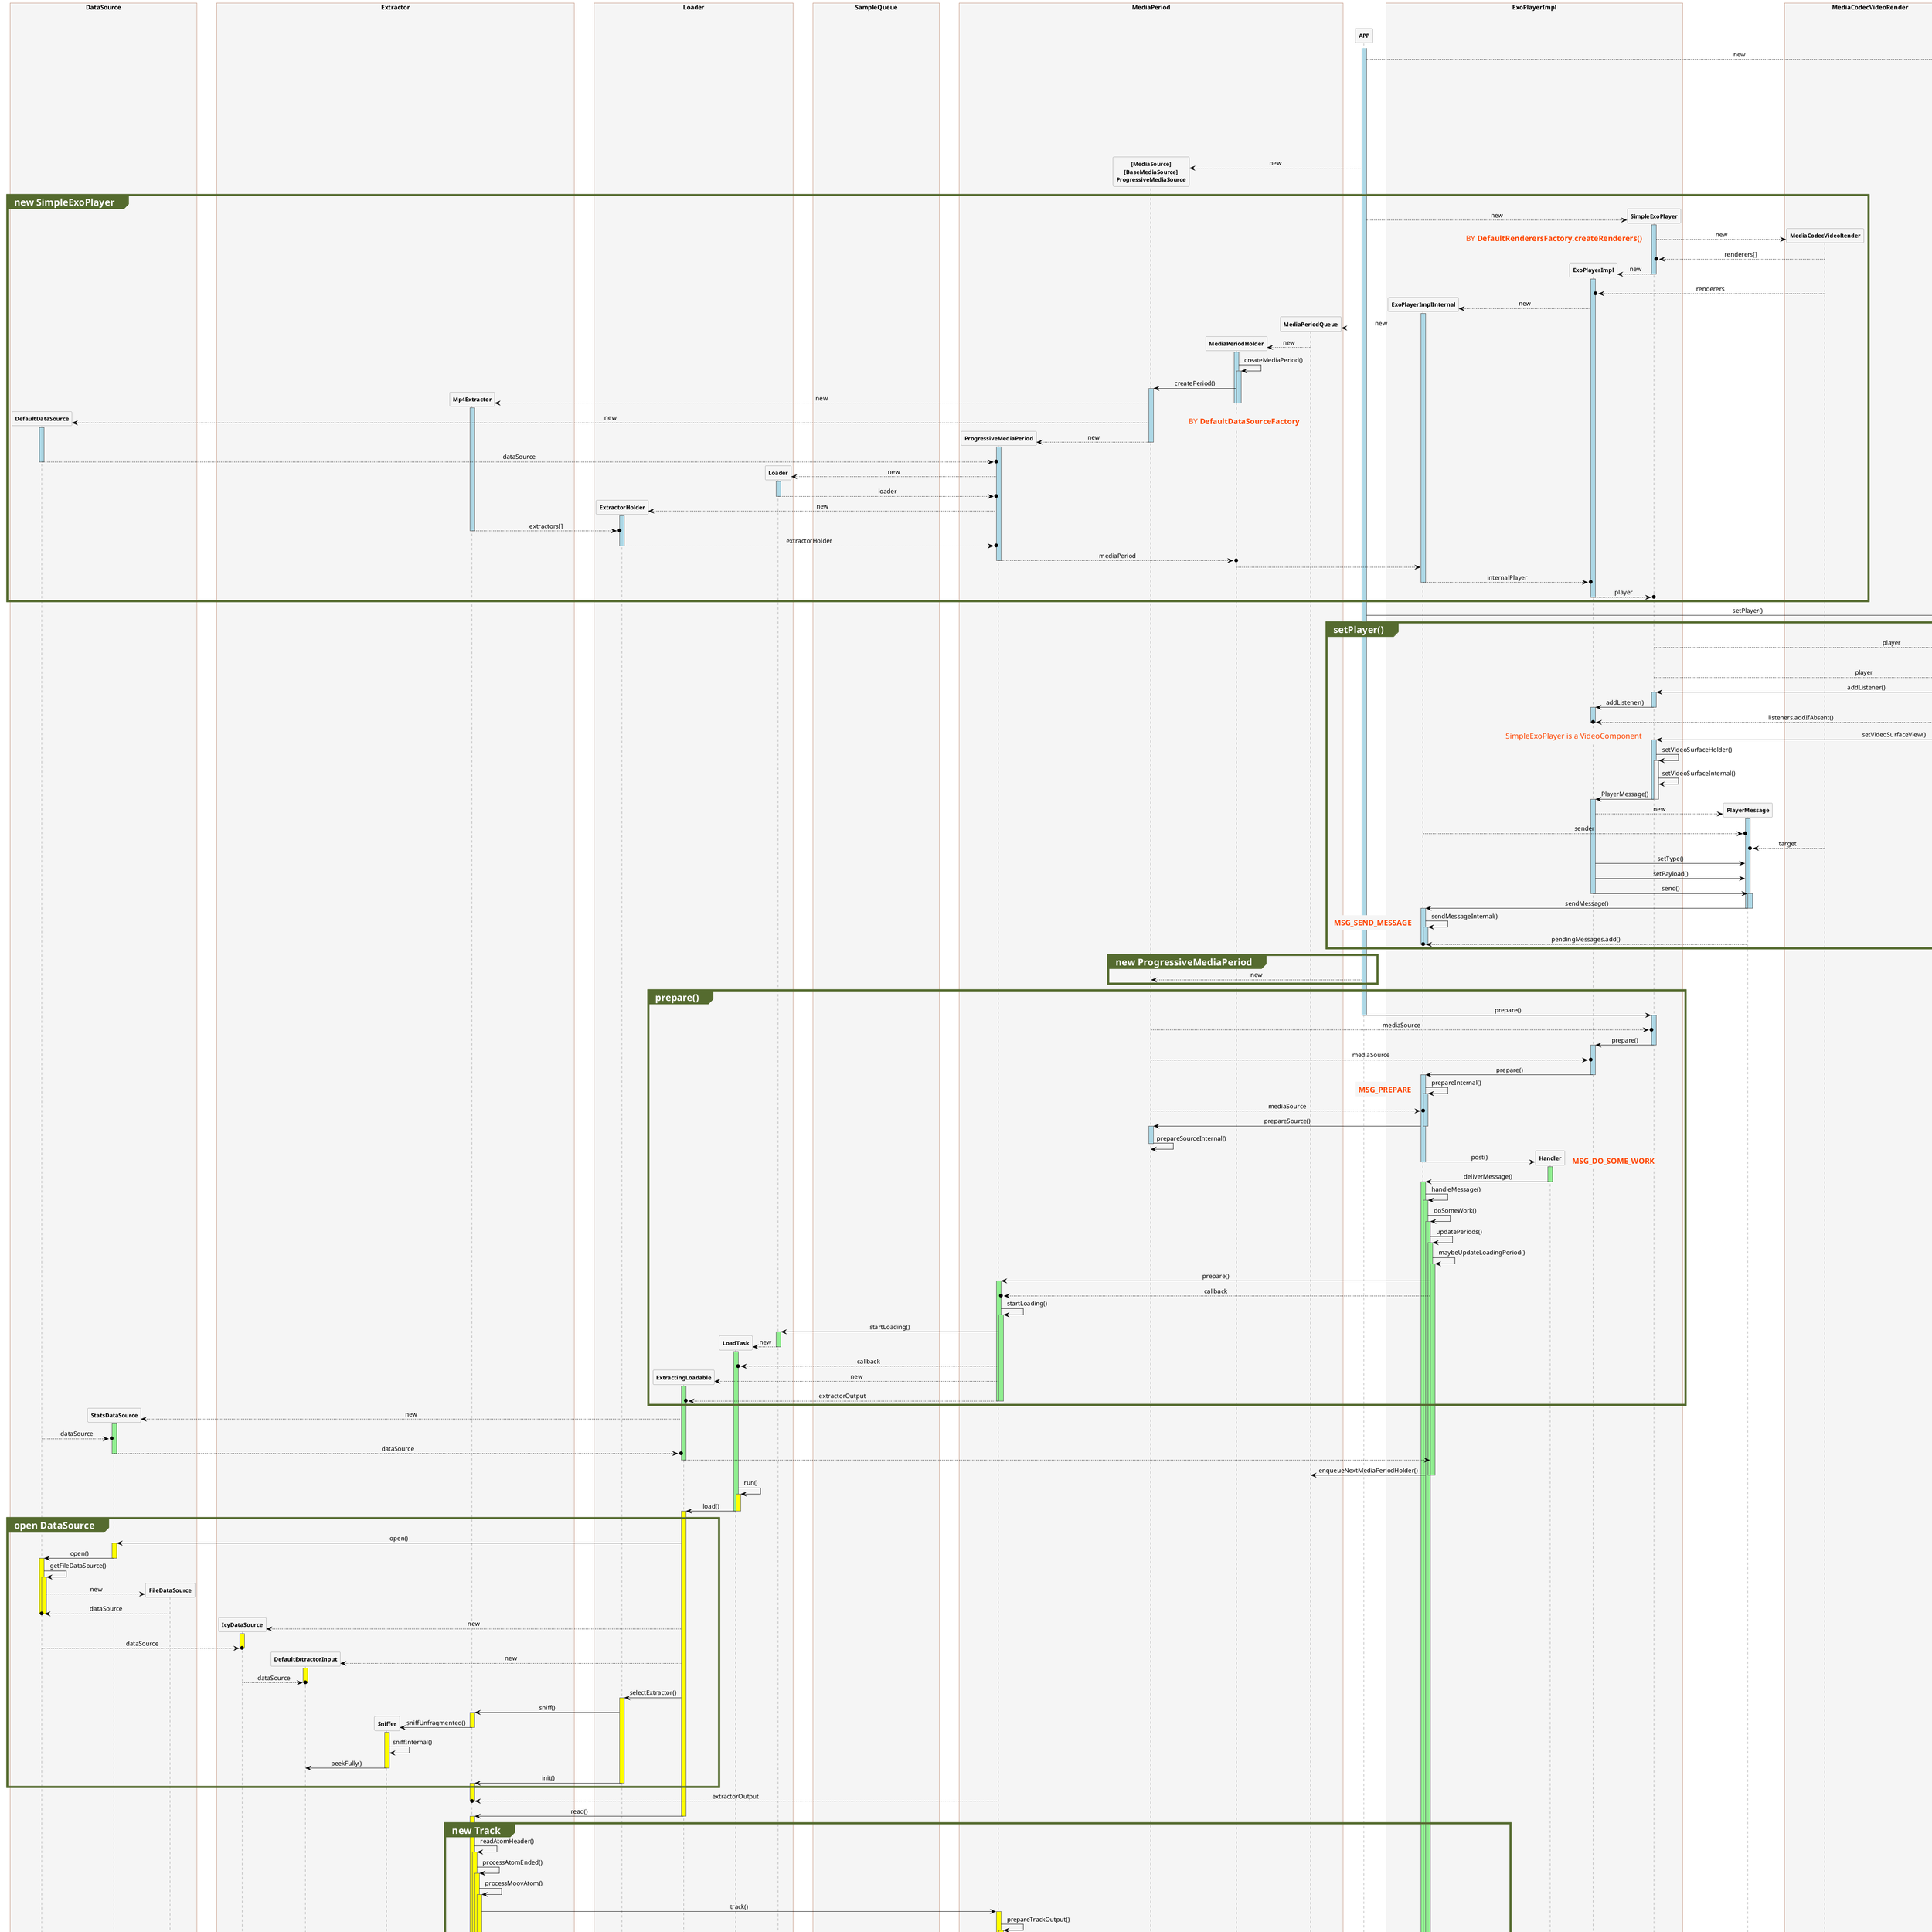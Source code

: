@startuml ExoPlayer
 
hide footbox
skinparam {
    ' defaultFontName Abyssinica SIL
    Shadowing false  
    backgroundColor white
    NoteFontColor #OrangeRed
    NoteFontSize 16
    NoteTextAlignment left
    NoteBackgroundColor WhiteSmoke
    NoteColor transparent
    NoteBorderThickness 0
    NoteBorderColor transparent
    NoteBorderThickness 0
    NoteShadowing false
    ParticipantPadding 0
    BoxPadding 20
    dpi 96
    ClassBackgroundColor transparent
    ClassHeaderBackgroundColor lightgreen
    ClassStereotypeFontColor transparent
    SequenceBoxBordercolor sienna
    SequenceBoxFontSize 24
    SequenceBoxFontColor Black
    SequenceBoxBackgroundColor WhiteSmoke
    SequenceLifeLineBackgroundColor WhiteSmoke
    SequenceMessageAlignment center
    SequenceGroupHeaderFontColor White
    SequenceGroupHeaderFontSize 20
    SequenceGroupBackgroundColor DarkOliveGreen
    SequenceGroupBodyBackgroundColor transparent
    SequenceGroupBorderThickness 4
    SequenceGroupBorderColor DarkOliveGreen
    ' transparent
    sequence {
        ParticipantBackgroundColor WhiteSmoke
        ParticipantBorderColor Gray
        ParticipantFontStyle Bold
        ParticipantFontSize 12
        ParticipantPadding 0
 
        LifeLineBorderColor DimGray
        ArrowColor Black
        ArrowThickness 0.8
        ColorArrowSeparationSpace 30
    }
}

' participant AnalyticsCollector
' participant DefaultBandwidthMeter

' participant DefaultDataSourceFactory
' participant DefaultExtractorsFactory

box DataSource
participant DefaultDataSource
participant StatsDataSource
participant FileDataSource
end box

box Extractor
participant IcyDataSource
participant DefaultExtractorInput
participant Sniffer
participant Mp4Extractor
participant Mp4Track
end box

box Loader
participant ExtractorHolder
participant ExtractingLoadable
participant LoadTask
participant Loader
end box

box SampleQueue
participant SampleDataQueue
participant SampleQueue
end box

box MediaPeriod
participant ProgressiveMediaPeriod
participant SampleStreamImpl
participant "[MediaSource]\n[BaseMediaSource]\nProgressiveMediaSource" as ProgressiveMediaSource
participant MediaPeriodHolder
participant MediaPeriodQueue
end box

participant APP

box ExoPlayerImpl
' participant DefaultTrackSelector
' participant DefaultLoadControl
participant ExoPlayerImplInternal
participant Handler
participant ExoPlayerImpl
participant SimpleExoPlayer
' participant DefaultMediaClock
end box

participant PlayerMessage

box MediaCodecVideoRender
participant MediaCodecVideoRender
' participant DefaultRenderersFactory
participant MediaCodec
end box

box View
participant ComponentListener
participant PlayerControlView
participant PlayerView
end box

activate APP #LightBlue
create PlayerView
APP-->PlayerView:new
group new PlayerView
activate PlayerView #LightBlue
create PlayerControlView
PlayerView-->PlayerControlView:new
create ComponentListener
PlayerControlView-->ComponentListener:new
ComponentListener-->o PlayerControlView:componentListener
PlayerControlView-->o PlayerView: controller
deactivate PlayerView
end group

create ProgressiveMediaSource
APP-->ProgressiveMediaSource:new

group new SimpleExoPlayer
create SimpleExoPlayer
APP-->SimpleExoPlayer:new
activate SimpleExoPlayer #LightBlue
' SimpleExoPlayer->DefaultRenderersFactory:createRenderers()
' DefaultRenderersFactory-->MediaCodecVideoRender:RET

create MediaCodecVideoRender
SimpleExoPlayer-->MediaCodecVideoRender:new
note left:BY **DefaultRenderersFactory.createRenderers()**
MediaCodecVideoRender-->o SimpleExoPlayer:renderers[]
create ExoPlayerImpl
SimpleExoPlayer-->ExoPlayerImpl:new
deactivate SimpleExoPlayer
activate ExoPlayerImpl #LightBlue
MediaCodecVideoRender-->o ExoPlayerImpl:renderers
' DefaultTrackSelector-->o ExoPlayerImpl:trackSelector
create ExoPlayerImplInternal
ExoPlayerImpl-->ExoPlayerImplInternal:new
activate ExoPlayerImplInternal #LightBlue
' DefaultLoadControl-->o ExoPlayerImplInternal:loadControl
' MediaCodecVideoRender-->o ExoPlayerImplInternal:renderers
' DefaultTrackSelector-->o ExoPlayerImplInternal:trackSelector

create MediaPeriodQueue
ExoPlayerImplInternal-->MediaPeriodQueue:new
create MediaPeriodHolder
MediaPeriodQueue-->MediaPeriodHolder:new
activate MediaPeriodHolder #LightBlue
MediaPeriodHolder->MediaPeriodHolder:createMediaPeriod()
activate MediaPeriodHolder #LightBlue
MediaPeriodHolder->ProgressiveMediaSource:createPeriod()
activate ProgressiveMediaSource #LightBlue
create Mp4Extractor
ProgressiveMediaSource-->Mp4Extractor:new
deactivate MediaPeriodHolder
deactivate MediaPeriodHolder

activate Mp4Extractor #LightBlue
' ProgressiveMediaSource->DefaultDataSourceFactory:createDataSource()
' DefaultDataSourceFactory-->DefaultDataSource:new
create DefaultDataSource
ProgressiveMediaSource-->DefaultDataSource:new
note right:BY **DefaultDataSourceFactory**
activate DefaultDataSource #LightBlue
create ProgressiveMediaPeriod
ProgressiveMediaSource-->ProgressiveMediaPeriod:new
deactivate ProgressiveMediaSource
activate ProgressiveMediaPeriod #LightBlue
DefaultDataSource-->o ProgressiveMediaPeriod:dataSource
deactivate DefaultDataSource
create Loader
ProgressiveMediaPeriod-->Loader:new
activate Loader #LightBlue
Loader-->o ProgressiveMediaPeriod:loader
deactivate Loader
create ExtractorHolder
ProgressiveMediaPeriod-->ExtractorHolder:new
activate ExtractorHolder #LightBlue
Mp4Extractor-->o ExtractorHolder:extractors[]
deactivate Mp4Extractor

ExtractorHolder-->o ProgressiveMediaPeriod:extractorHolder
deactivate ExtractorHolder
ProgressiveMediaPeriod-->o MediaPeriodHolder:mediaPeriod
deactivate ProgressiveMediaPeriod
MediaPeriodHolder-->ExoPlayerImplInternal

' create DefaultMediaClock
' ExoPlayerImplInternal--> DefaultMediaClock:new
' DefaultMediaClock-->o ExoPlayerImplInternal:mediaClock

ExoPlayerImplInternal-->o ExoPlayerImpl:internalPlayer
deactivate ExoPlayerImplInternal
ExoPlayerImpl-->o SimpleExoPlayer:player
deactivate ExoPlayerImpl

end group

APP->PlayerView:setPlayer()
group setPlayer()
activate PlayerView #LightBlue
SimpleExoPlayer-->o PlayerView:player
PlayerView->PlayerControlView:setPlayer()
activate PlayerControlView #LightBlue
SimpleExoPlayer-->o PlayerControlView:player
PlayerControlView->SimpleExoPlayer:addListener()
deactivate PlayerControlView
activate SimpleExoPlayer #LightBlue
SimpleExoPlayer->ExoPlayerImpl:addListener()
deactivate SimpleExoPlayer
activate ExoPlayerImpl #LightBlue
ComponentListener-->o ExoPlayerImpl:listeners.addIfAbsent()
deactivate ExoPlayerImpl
PlayerView->SimpleExoPlayer:setVideoSurfaceView()
note left:SimpleExoPlayer is a VideoComponent
deactivate PlayerView
activate SimpleExoPlayer #LightBlue
SimpleExoPlayer->SimpleExoPlayer:setVideoSurfaceHolder()
activate SimpleExoPlayer
SimpleExoPlayer->SimpleExoPlayer:setVideoSurfaceInternal()
SimpleExoPlayer->ExoPlayerImpl:PlayerMessage()
deactivate SimpleExoPlayer
deactivate SimpleExoPlayer
activate ExoPlayerImpl #LightBlue
create PlayerMessage
ExoPlayerImpl-->PlayerMessage:new
activate PlayerMessage #LightBlue
ExoPlayerImplInternal-->o PlayerMessage:sender
MediaCodecVideoRender-->o PlayerMessage:target
ExoPlayerImpl->PlayerMessage:setType()
ExoPlayerImpl->PlayerMessage:setPayload()
ExoPlayerImpl->PlayerMessage:send()
deactivate ExoPlayerImpl
activate PlayerMessage #LightBlue
PlayerMessage->ExoPlayerImplInternal:sendMessage()
deactivate PlayerMessage
deactivate PlayerMessage
activate ExoPlayerImplInternal #LightBlue
ExoPlayerImplInternal->ExoPlayerImplInternal:sendMessageInternal()
note left:**MSG_SEND_MESSAGE**
activate ExoPlayerImplInternal #LightBlue
PlayerMessage-->o ExoPlayerImplInternal:pendingMessages.add()
deactivate ExoPlayerImplInternal
deactivate ExoPlayerImplInternal
end group

group new ProgressiveMediaPeriod

' create ProgressiveMediaPeriod
APP-->ProgressiveMediaSource:new
' DefaultDataSourceFactory-->o ProgressiveMediaSource:dataSourceFactory
' DefaultExtractorsFactory-->o ProgressiveMediaSource:extractorsFactory
end group

group prepare()
APP->SimpleExoPlayer:prepare()
deactivate APP
activate SimpleExoPlayer #LightBlue
ProgressiveMediaSource-->o SimpleExoPlayer:mediaSource
SimpleExoPlayer->ExoPlayerImpl:prepare()
deactivate SimpleExoPlayer
activate ExoPlayerImpl #LightBlue
ProgressiveMediaSource-->o ExoPlayerImpl:mediaSource
ExoPlayerImpl->ExoPlayerImplInternal:prepare()
deactivate ExoPlayerImpl
activate ExoPlayerImplInternal #LightBlue
ExoPlayerImplInternal-> ExoPlayerImplInternal:prepareInternal()
note left:**MSG_PREPARE**
activate ExoPlayerImplInternal #LightBlue
ProgressiveMediaSource-->o ExoPlayerImplInternal:mediaSource
ExoPlayerImplInternal->ProgressiveMediaSource:prepareSource()
deactivate ExoPlayerImplInternal
activate ProgressiveMediaSource #LightBlue
ProgressiveMediaSource->ProgressiveMediaSource:prepareSourceInternal()
deactivate ProgressiveMediaSource

create Handler
ExoPlayerImplInternal->Handler:post()
note right:**MSG_DO_SOME_WORK**
deactivate ExoPlayerImplInternal
activate Handler #LightGreen

Handler->ExoPlayerImplInternal:deliverMessage()
deactivate Handler
activate ExoPlayerImplInternal #LightGreen
ExoPlayerImplInternal->ExoPlayerImplInternal:handleMessage()
activate ExoPlayerImplInternal #LightGreen
ExoPlayerImplInternal->ExoPlayerImplInternal:doSomeWork()
activate ExoPlayerImplInternal #LightGreen
ExoPlayerImplInternal->ExoPlayerImplInternal:updatePeriods()
activate ExoPlayerImplInternal #LightGreen
ExoPlayerImplInternal->ExoPlayerImplInternal:maybeUpdateLoadingPeriod()
activate ExoPlayerImplInternal #LightGreen
ExoPlayerImplInternal->ProgressiveMediaPeriod:prepare()
activate ProgressiveMediaPeriod #LightGreen
ExoPlayerImplInternal-->o ProgressiveMediaPeriod:callback
ProgressiveMediaPeriod->ProgressiveMediaPeriod:startLoading()
activate ProgressiveMediaPeriod #LightGreen
ProgressiveMediaPeriod->Loader:startLoading()
activate Loader #LightGreen
create LoadTask
Loader-->LoadTask:new
deactivate Loader
activate LoadTask #LightGreen
ProgressiveMediaPeriod-->o LoadTask:callback

create ExtractingLoadable
ProgressiveMediaPeriod-->ExtractingLoadable:new
activate ExtractingLoadable #LightGreen
ProgressiveMediaPeriod-->o ExtractingLoadable:extractorOutput
deactivate ProgressiveMediaPeriod
deactivate ProgressiveMediaPeriod
end group

create StatsDataSource
ExtractingLoadable-->StatsDataSource:new
activate StatsDataSource #LightGreen
DefaultDataSource-->o StatsDataSource:dataSource
StatsDataSource-->o ExtractingLoadable:dataSource
deactivate StatsDataSource
ExtractingLoadable-->ExoPlayerImplInternal
deactivate ExtractingLoadable

ExoPlayerImplInternal->MediaPeriodQueue:enqueueNextMediaPeriodHolder()
deactivate ExoPlayerImplInternal
deactivate ExoPlayerImplInternal


LoadTask->LoadTask:run()
activate LoadTask #Yellow
LoadTask->ExtractingLoadable:load()
deactivate LoadTask
deactivate LoadTask

group open DataSource
activate ExtractingLoadable #Yellow
ExtractingLoadable->StatsDataSource:open()
activate StatsDataSource #Yellow
StatsDataSource->DefaultDataSource:open()
deactivate StatsDataSource
activate DefaultDataSource #Yellow
DefaultDataSource->DefaultDataSource:getFileDataSource()
activate DefaultDataSource #Yellow
create FileDataSource
DefaultDataSource-->FileDataSource:new
FileDataSource-->o DefaultDataSource:dataSource
deactivate DefaultDataSource
deactivate DefaultDataSource

create IcyDataSource
ExtractingLoadable-->IcyDataSource:new
activate IcyDataSource #Yellow
DefaultDataSource-->o IcyDataSource:dataSource
deactivate IcyDataSource
create DefaultExtractorInput
ExtractingLoadable-->DefaultExtractorInput:new
activate DefaultExtractorInput #Yellow
IcyDataSource-->o DefaultExtractorInput:dataSource
deactivate DefaultExtractorInput

ExtractingLoadable->ExtractorHolder:selectExtractor()
activate ExtractorHolder #Yellow
ExtractorHolder->Mp4Extractor:sniff()
activate Mp4Extractor #Yellow

create Sniffer
Mp4Extractor->Sniffer:sniffUnfragmented()
deactivate Mp4Extractor
activate Sniffer #Yellow
Sniffer->Sniffer:sniffInternal()
Sniffer->DefaultExtractorInput:peekFully()
deactivate Sniffer #Yellow
ExtractorHolder->Mp4Extractor:init()
deactivate ExtractorHolder
activate Mp4Extractor #Yellow
end group
ProgressiveMediaPeriod-->o Mp4Extractor:extractorOutput
deactivate Mp4Extractor

ExtractingLoadable->Mp4Extractor:read()
deactivate ExtractingLoadable
activate Mp4Extractor #Yellow

group new Track
Mp4Extractor->Mp4Extractor:readAtomHeader()
activate Mp4Extractor #Yellow
Mp4Extractor->Mp4Extractor:processAtomEnded()
activate Mp4Extractor #Yellow
Mp4Extractor->Mp4Extractor:processMoovAtom()
activate Mp4Extractor #Yellow
Mp4Extractor->ProgressiveMediaPeriod:track()
activate ProgressiveMediaPeriod #Yellow
ProgressiveMediaPeriod->ProgressiveMediaPeriod:prepareTrackOutput()
activate ProgressiveMediaPeriod #Yellow

create SampleQueue
ProgressiveMediaPeriod-->SampleQueue:new
deactivate ProgressiveMediaPeriod
deactivate ProgressiveMediaPeriod
activate SampleQueue #Yellow
SampleQueue-->o ProgressiveMediaPeriod:sampleQueues.add()

create SampleDataQueue
SampleQueue-->SampleDataQueue:new
activate SampleDataQueue #Yellow
SampleDataQueue-->o SampleQueue: sampleDataQueue
deactivate SampleDataQueue
create Mp4Track
Mp4Extractor-->Mp4Track:new
activate Mp4Track #Yellow
SampleQueue-->o Mp4Track:trackOutput
deactivate SampleQueue
Mp4Track-->o Mp4Extractor:tracks.add()
deactivate Mp4Track

Mp4Extractor->ProgressiveMediaPeriod:endTracks()
deactivate Mp4Extractor
deactivate Mp4Extractor
deactivate Mp4Extractor
activate ProgressiveMediaPeriod #Yellow
ProgressiveMediaPeriod->ProgressiveMediaPeriod:maybeFinishPrepare()
activate ProgressiveMediaPeriod #Yellow
ProgressiveMediaPeriod->ExoPlayerImplInternal:onPrepared()
deactivate ProgressiveMediaPeriod
deactivate ProgressiveMediaPeriod
activate ExoPlayerImplInternal #Yellow
ExoPlayerImplInternal->ExoPlayerImplInternal:handlePeriodPrepared()
activate ExoPlayerImplInternal #Yellow
note left:**MSG_PERIOD_PREPARED**
ExoPlayerImplInternal->MediaPeriodHolder:handlePrepared()
deactivate ExoPlayerImplInternal
deactivate ExoPlayerImplInternal
activate MediaPeriodHolder #Yellow
MediaPeriodHolder->MediaPeriodHolder:selectTracks()
activate MediaPeriodHolder #Yellow
MediaPeriodHolder->ProgressiveMediaPeriod:selectTracks()
deactivate MediaPeriodHolder
deactivate MediaPeriodHolder
activate ProgressiveMediaPeriod #Yellow
activate ProgressiveMediaPeriod #Yellow
create SampleStreamImpl
ProgressiveMediaPeriod-->SampleStreamImpl:new
deactivate ProgressiveMediaPeriod
deactivate ProgressiveMediaPeriod
SampleStreamImpl-->o ProgressiveMediaPeriod:streams.add()
end group

group read Sample
Mp4Extractor->Mp4Extractor:sampleData()
activate Mp4Extractor #Yellow
Mp4Extractor->SampleQueue:sampleData()
deactivate Mp4Extractor
activate SampleQueue #Yellow
SampleQueue->SampleDataQueue:sampleData()
deactivate SampleQueue
activate SampleDataQueue #Yellow
SampleDataQueue->DefaultExtractorInput:read()
deactivate SampleDataQueue

Mp4Extractor->DefaultExtractorInput:readFully()
deactivate Mp4Extractor
activate DefaultExtractorInput #Yellow
DefaultExtractorInput->DefaultExtractorInput:readFromDataSource()
activate DefaultExtractorInput #Yellow
DefaultExtractorInput->IcyDataSource:read()
deactivate DefaultExtractorInput
deactivate DefaultExtractorInput
activate IcyDataSource #Yellow
IcyDataSource->FileDataSource:read()
deactivate IcyDataSource
end group



' ->ExoPlayerImplInternal:doSomeWork()
note over ExoPlayerImplInternal:<color black>**doSomeWork()**</color>
ExoPlayerImplInternal->MediaCodecVideoRender:render()
activate MediaCodecVideoRender #LightGreen

group INIT CODEC
MediaCodecVideoRender->MediaCodecVideoRender:maybeInitCodec()
activate MediaCodecVideoRender #LightGreen
MediaCodecVideoRender->MediaCodecVideoRender:maybeInitCodecWithFallback()
activate MediaCodecVideoRender #LightGreen
MediaCodecVideoRender->MediaCodecVideoRender:initCodec()
activate MediaCodecVideoRender #LightGreen
create MediaCodec
MediaCodecVideoRender->MediaCodec:createByCodecName()
deactivate MediaCodecVideoRender
deactivate MediaCodecVideoRender
deactivate MediaCodecVideoRender
activate MediaCodec #LightGreen
MediaCodec-->MediaCodec:new
activate MediaCodec #LightGreen
deactivate MediaCodec
deactivate MediaCodec
end group


group new MediaCodec
ExoPlayerImplInternal->ExoPlayerImplInternal:updatePlaybackPositions()
activate ExoPlayerImplInternal #LightGreen
ExoPlayerImplInternal->ExoPlayerImplInternal:maybeTriggerPendingMessages()
activate ExoPlayerImplInternal #LightGreen
ExoPlayerImplInternal->ExoPlayerImplInternal:sendMessageToTarget()
activate ExoPlayerImplInternal #LightGreen
ExoPlayerImplInternal->ExoPlayerImplInternal:deliverMessage()
activate ExoPlayerImplInternal #LightGreen
ExoPlayerImplInternal->MediaCodecVideoRender:handleMessage()
deactivate ExoPlayerImplInternal
deactivate ExoPlayerImplInternal
deactivate ExoPlayerImplInternal
deactivate ExoPlayerImplInternal
deactivate ExoPlayerImplInternal
deactivate ExoPlayerImplInternal
deactivate ExoPlayerImplInternal
activate MediaCodecVideoRender #LightGreen
MediaCodecVideoRender->MediaCodecVideoRender:setSurface()
note right:BY **MSG_SET_SURFACE**
activate MediaCodecVideoRender #LightGreen
deactivate MediaCodecVideoRender
deactivate MediaCodecVideoRender
end group

group peek sampleData
MediaCodecVideoRender->MediaCodecVideoRender:feedInputBuffer()
activate MediaCodecVideoRender #LightGreen
MediaCodecVideoRender->MediaCodecVideoRender:readSource()
activate MediaCodecVideoRender #LightGreen
MediaCodecVideoRender->SampleStreamImpl:readData()
deactivate MediaCodecVideoRender
deactivate MediaCodecVideoRender
activate SampleStreamImpl #LightGreen
SampleStreamImpl->ProgressiveMediaPeriod:readData()
deactivate SampleStreamImpl
activate ProgressiveMediaPeriod #LightGreen
ProgressiveMediaPeriod->SampleQueue:read()
deactivate ProgressiveMediaPeriod
activate SampleQueue #LightGreen
SampleQueue->SampleDataQueue:readToBuffer()
deactivate SampleQueue
activate SampleDataQueue #LightGreen
SampleDataQueue->SampleDataQueue:readData()
activate SampleDataQueue #LightGreen
deactivate SampleDataQueue
deactivate SampleDataQueue
end group

group DECODE
MediaCodecVideoRender->MediaCodecVideoRender:getInputBuffer()
activate MediaCodecVideoRender #LightGreen
MediaCodecVideoRender->MediaCodec:getInputBuffer()
deactivate MediaCodecVideoRender
note over MediaCodecVideoRender: doSomeWork

MediaCodecVideoRender->MediaCodecVideoRender:getOutputBuffer()
activate MediaCodecVideoRender #LightGreen
MediaCodecVideoRender->MediaCodec:getOutputBuffer()
deactivate MediaCodecVideoRender
end group

group RENDERER
MediaCodecVideoRender->MediaCodecVideoRender:drainOutputBuffer()
activate MediaCodecVideoRender #LightGreen
MediaCodecVideoRender->MediaCodecVideoRender:processOutputBuffer()
activate MediaCodecVideoRender #LightGreen
MediaCodecVideoRender->MediaCodecVideoRender:renderOutputBuffer()
activate MediaCodecVideoRender #LightGreen
deactivate MediaCodecVideoRender
deactivate MediaCodecVideoRender
deactivate MediaCodecVideoRender
deactivate MediaCodecVideoRender
end group

@enduml
